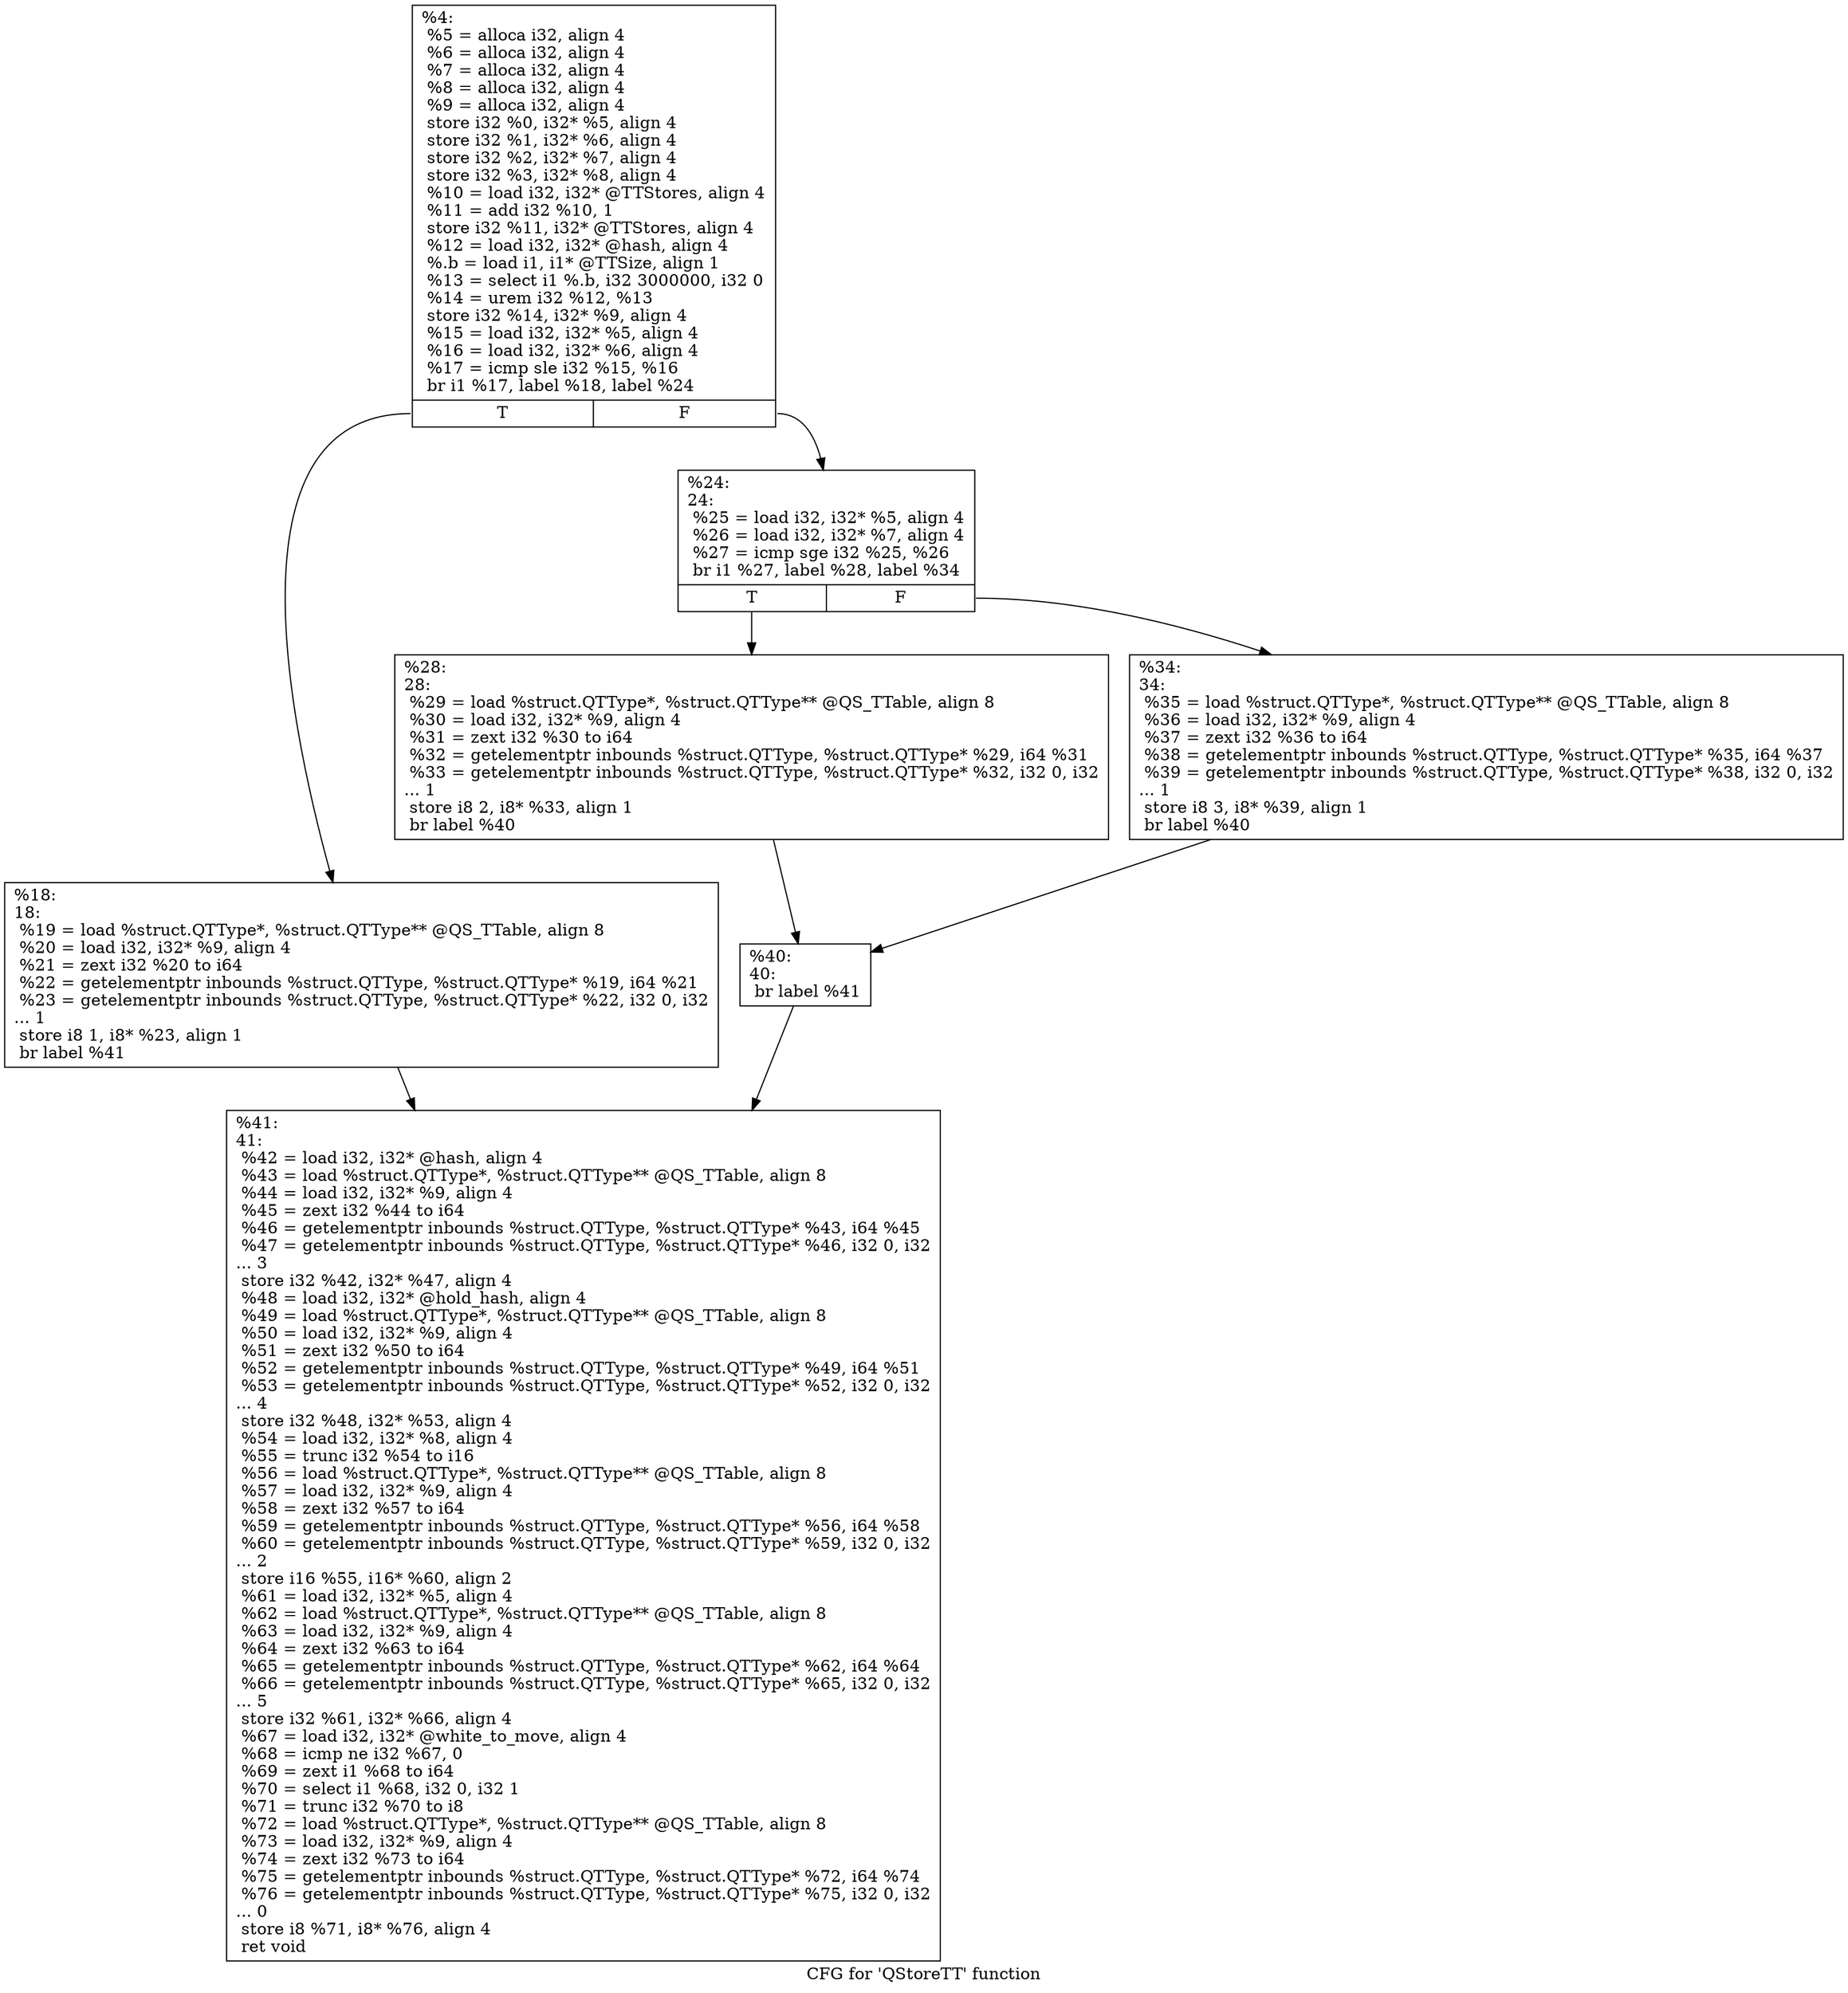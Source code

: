 digraph "CFG for 'QStoreTT' function" {
	label="CFG for 'QStoreTT' function";

	Node0x255c430 [shape=record,label="{%4:\l  %5 = alloca i32, align 4\l  %6 = alloca i32, align 4\l  %7 = alloca i32, align 4\l  %8 = alloca i32, align 4\l  %9 = alloca i32, align 4\l  store i32 %0, i32* %5, align 4\l  store i32 %1, i32* %6, align 4\l  store i32 %2, i32* %7, align 4\l  store i32 %3, i32* %8, align 4\l  %10 = load i32, i32* @TTStores, align 4\l  %11 = add i32 %10, 1\l  store i32 %11, i32* @TTStores, align 4\l  %12 = load i32, i32* @hash, align 4\l  %.b = load i1, i1* @TTSize, align 1\l  %13 = select i1 %.b, i32 3000000, i32 0\l  %14 = urem i32 %12, %13\l  store i32 %14, i32* %9, align 4\l  %15 = load i32, i32* %5, align 4\l  %16 = load i32, i32* %6, align 4\l  %17 = icmp sle i32 %15, %16\l  br i1 %17, label %18, label %24\l|{<s0>T|<s1>F}}"];
	Node0x255c430:s0 -> Node0x255e4e0;
	Node0x255c430:s1 -> Node0x255f7c0;
	Node0x255e4e0 [shape=record,label="{%18:\l18:                                               \l  %19 = load %struct.QTType*, %struct.QTType** @QS_TTable, align 8\l  %20 = load i32, i32* %9, align 4\l  %21 = zext i32 %20 to i64\l  %22 = getelementptr inbounds %struct.QTType, %struct.QTType* %19, i64 %21\l  %23 = getelementptr inbounds %struct.QTType, %struct.QTType* %22, i32 0, i32\l... 1\l  store i8 1, i8* %23, align 1\l  br label %41\l}"];
	Node0x255e4e0 -> Node0x255f900;
	Node0x255f7c0 [shape=record,label="{%24:\l24:                                               \l  %25 = load i32, i32* %5, align 4\l  %26 = load i32, i32* %7, align 4\l  %27 = icmp sge i32 %25, %26\l  br i1 %27, label %28, label %34\l|{<s0>T|<s1>F}}"];
	Node0x255f7c0:s0 -> Node0x255f810;
	Node0x255f7c0:s1 -> Node0x255f860;
	Node0x255f810 [shape=record,label="{%28:\l28:                                               \l  %29 = load %struct.QTType*, %struct.QTType** @QS_TTable, align 8\l  %30 = load i32, i32* %9, align 4\l  %31 = zext i32 %30 to i64\l  %32 = getelementptr inbounds %struct.QTType, %struct.QTType* %29, i64 %31\l  %33 = getelementptr inbounds %struct.QTType, %struct.QTType* %32, i32 0, i32\l... 1\l  store i8 2, i8* %33, align 1\l  br label %40\l}"];
	Node0x255f810 -> Node0x255f8b0;
	Node0x255f860 [shape=record,label="{%34:\l34:                                               \l  %35 = load %struct.QTType*, %struct.QTType** @QS_TTable, align 8\l  %36 = load i32, i32* %9, align 4\l  %37 = zext i32 %36 to i64\l  %38 = getelementptr inbounds %struct.QTType, %struct.QTType* %35, i64 %37\l  %39 = getelementptr inbounds %struct.QTType, %struct.QTType* %38, i32 0, i32\l... 1\l  store i8 3, i8* %39, align 1\l  br label %40\l}"];
	Node0x255f860 -> Node0x255f8b0;
	Node0x255f8b0 [shape=record,label="{%40:\l40:                                               \l  br label %41\l}"];
	Node0x255f8b0 -> Node0x255f900;
	Node0x255f900 [shape=record,label="{%41:\l41:                                               \l  %42 = load i32, i32* @hash, align 4\l  %43 = load %struct.QTType*, %struct.QTType** @QS_TTable, align 8\l  %44 = load i32, i32* %9, align 4\l  %45 = zext i32 %44 to i64\l  %46 = getelementptr inbounds %struct.QTType, %struct.QTType* %43, i64 %45\l  %47 = getelementptr inbounds %struct.QTType, %struct.QTType* %46, i32 0, i32\l... 3\l  store i32 %42, i32* %47, align 4\l  %48 = load i32, i32* @hold_hash, align 4\l  %49 = load %struct.QTType*, %struct.QTType** @QS_TTable, align 8\l  %50 = load i32, i32* %9, align 4\l  %51 = zext i32 %50 to i64\l  %52 = getelementptr inbounds %struct.QTType, %struct.QTType* %49, i64 %51\l  %53 = getelementptr inbounds %struct.QTType, %struct.QTType* %52, i32 0, i32\l... 4\l  store i32 %48, i32* %53, align 4\l  %54 = load i32, i32* %8, align 4\l  %55 = trunc i32 %54 to i16\l  %56 = load %struct.QTType*, %struct.QTType** @QS_TTable, align 8\l  %57 = load i32, i32* %9, align 4\l  %58 = zext i32 %57 to i64\l  %59 = getelementptr inbounds %struct.QTType, %struct.QTType* %56, i64 %58\l  %60 = getelementptr inbounds %struct.QTType, %struct.QTType* %59, i32 0, i32\l... 2\l  store i16 %55, i16* %60, align 2\l  %61 = load i32, i32* %5, align 4\l  %62 = load %struct.QTType*, %struct.QTType** @QS_TTable, align 8\l  %63 = load i32, i32* %9, align 4\l  %64 = zext i32 %63 to i64\l  %65 = getelementptr inbounds %struct.QTType, %struct.QTType* %62, i64 %64\l  %66 = getelementptr inbounds %struct.QTType, %struct.QTType* %65, i32 0, i32\l... 5\l  store i32 %61, i32* %66, align 4\l  %67 = load i32, i32* @white_to_move, align 4\l  %68 = icmp ne i32 %67, 0\l  %69 = zext i1 %68 to i64\l  %70 = select i1 %68, i32 0, i32 1\l  %71 = trunc i32 %70 to i8\l  %72 = load %struct.QTType*, %struct.QTType** @QS_TTable, align 8\l  %73 = load i32, i32* %9, align 4\l  %74 = zext i32 %73 to i64\l  %75 = getelementptr inbounds %struct.QTType, %struct.QTType* %72, i64 %74\l  %76 = getelementptr inbounds %struct.QTType, %struct.QTType* %75, i32 0, i32\l... 0\l  store i8 %71, i8* %76, align 4\l  ret void\l}"];
}
